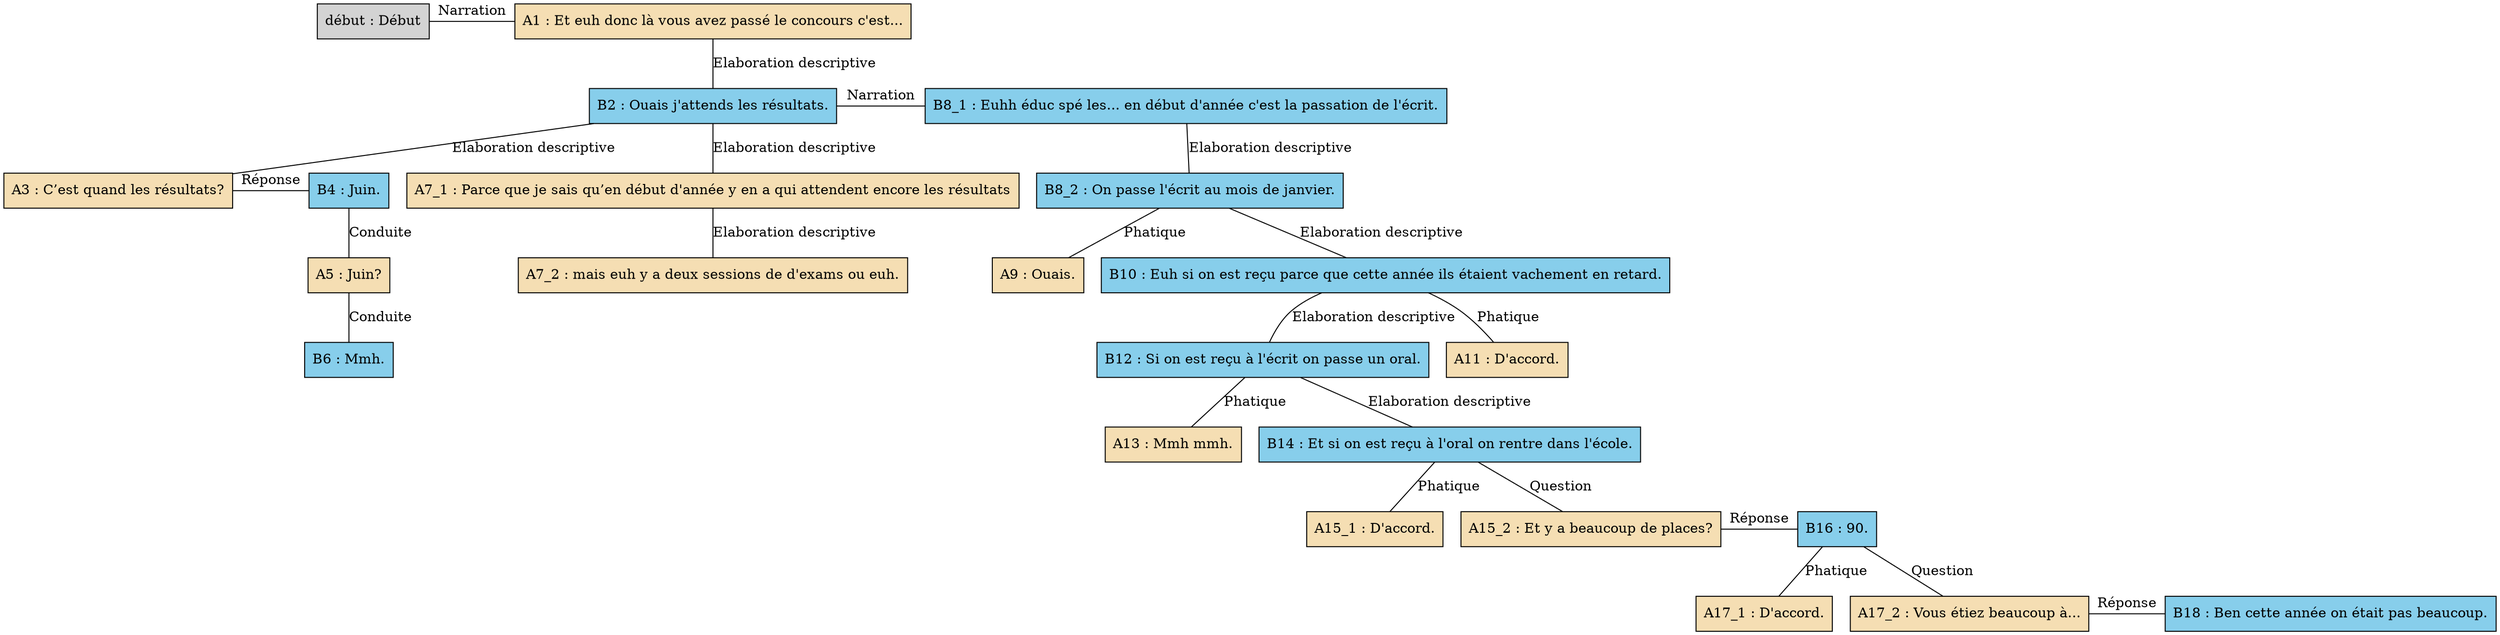 digraph A12 {
	node [shape=box style=filled]
	"début" [label="début : Début"]
	A1 [label="A1 : Et euh donc là vous avez passé le concours c'est..." fillcolor=wheat]
	B2 [label="B2 : Ouais j'attends les résultats." fillcolor=skyblue]
	A3 [label="A3 : C’est quand les résultats?" fillcolor=wheat]
	B4 [label="B4 : Juin." fillcolor=skyblue]
	A5 [label="A5 : Juin?" fillcolor=wheat]
	B6 [label="B6 : Mmh." fillcolor=skyblue]
	A7_1 [label="A7_1 : Parce que je sais qu’en début d'année y en a qui attendent encore les résultats" fillcolor=wheat]
	A7_2 [label="A7_2 : mais euh y a deux sessions de d'exams ou euh." fillcolor=wheat]
	B8_1 [label="B8_1 : Euhh éduc spé les... en début d'année c'est la passation de l'écrit." fillcolor=skyblue]
	B8_2 [label="B8_2 : On passe l'écrit au mois de janvier." fillcolor=skyblue]
	A9 [label="A9 : Ouais." fillcolor=wheat]
	B10 [label="B10 : Euh si on est reçu parce que cette année ils étaient vachement en retard." fillcolor=skyblue]
	A11 [label="A11 : D'accord." fillcolor=wheat]
	B12 [label="B12 : Si on est reçu à l'écrit on passe un oral." fillcolor=skyblue]
	A13 [label="A13 : Mmh mmh." fillcolor=wheat]
	B14 [label="B14 : Et si on est reçu à l'oral on rentre dans l'école." fillcolor=skyblue]
	A15_1 [label="A15_1 : D'accord." fillcolor=wheat]
	A15_2 [label="A15_2 : Et y a beaucoup de places?" fillcolor=wheat]
	B16 [label="B16 : 90." fillcolor=skyblue]
	A17_1 [label="A17_1 : D'accord." fillcolor=wheat]
	A17_2 [label="A17_2 : Vous étiez beaucoup à..." fillcolor=wheat]
	B18 [label="B18 : Ben cette année on était pas beaucoup." fillcolor=skyblue]
	{
		rank=same
		"début"
		A1
		"début" -> A1 [label=Narration dir=none]
	}
	A1 -> B2 [label="Elaboration descriptive" dir=none]
	B2 -> A3 [label="Elaboration descriptive" dir=none]
	{
		rank=same
		A3
		B4
		A3 -> B4 [label="Réponse" dir=none]
	}
	B4 -> A5 [label=Conduite dir=none]
	A5 -> B6 [label=Conduite dir=none]
	B2 -> A7_1 [label="Elaboration descriptive" dir=none]
	A7_1 -> A7_2 [label="Elaboration descriptive" dir=none]
	{
		rank=same
		B2
		B8_1
		B2 -> B8_1 [label=Narration dir=none]
	}
	B8_1 -> B8_2 [label="Elaboration descriptive" dir=none]
	B8_2 -> A9 [label=Phatique dir=none]
	B8_2 -> B10 [label="Elaboration descriptive" dir=none]
	B10 -> A11 [label=Phatique dir=none]
	B10 -> B12 [label="Elaboration descriptive" dir=none]
	B12 -> A13 [label=Phatique dir=none]
	B12 -> B14 [label="Elaboration descriptive" dir=none]
	B14 -> A15_1 [label=Phatique dir=none]
	B14 -> A15_2 [label=Question dir=none]
	{
		rank=same
		A15_2
		B16
		A15_2 -> B16 [label="Réponse" dir=none]
	}
	B16 -> A17_1 [label=Phatique dir=none]
	B16 -> A17_2 [label=Question dir=none]
	{
		rank=same
		A17_2
		B18
		A17_2 -> B18 [label="Réponse" dir=none]
	}
}
